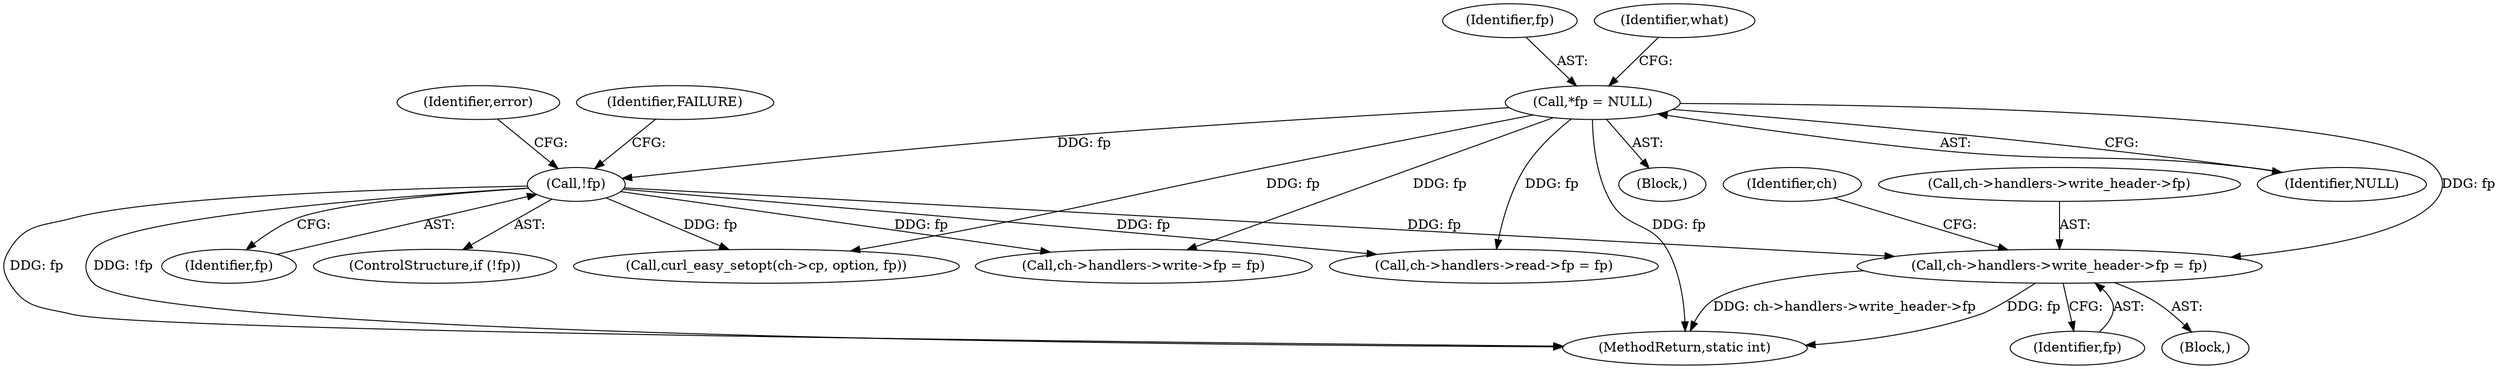 digraph "0_php_124fb22a13fafa3648e4e15b4f207c7096d8155e@API" {
"1000641" [label="(Call,ch->handlers->write_header->fp = fp)"];
"1000435" [label="(Call,!fp)"];
"1000388" [label="(Call,*fp = NULL)"];
"1000843" [label="(Call,curl_easy_setopt(ch->cp, option, fp))"];
"1000441" [label="(Identifier,error)"];
"1000649" [label="(Identifier,fp)"];
"1000386" [label="(Block,)"];
"1000525" [label="(Call,ch->handlers->write->fp = fp)"];
"1000388" [label="(Call,*fp = NULL)"];
"1000436" [label="(Identifier,fp)"];
"1000741" [label="(Call,ch->handlers->read->fp = fp)"];
"1000390" [label="(Identifier,NULL)"];
"1000631" [label="(Block,)"];
"1000439" [label="(Identifier,FAILURE)"];
"1000434" [label="(ControlStructure,if (!fp))"];
"1000641" [label="(Call,ch->handlers->write_header->fp = fp)"];
"1000389" [label="(Identifier,fp)"];
"1000394" [label="(Identifier,what)"];
"1000654" [label="(Identifier,ch)"];
"1000435" [label="(Call,!fp)"];
"1000642" [label="(Call,ch->handlers->write_header->fp)"];
"1001927" [label="(MethodReturn,static int)"];
"1000641" -> "1000631"  [label="AST: "];
"1000641" -> "1000649"  [label="CFG: "];
"1000642" -> "1000641"  [label="AST: "];
"1000649" -> "1000641"  [label="AST: "];
"1000654" -> "1000641"  [label="CFG: "];
"1000641" -> "1001927"  [label="DDG: fp"];
"1000641" -> "1001927"  [label="DDG: ch->handlers->write_header->fp"];
"1000435" -> "1000641"  [label="DDG: fp"];
"1000388" -> "1000641"  [label="DDG: fp"];
"1000435" -> "1000434"  [label="AST: "];
"1000435" -> "1000436"  [label="CFG: "];
"1000436" -> "1000435"  [label="AST: "];
"1000439" -> "1000435"  [label="CFG: "];
"1000441" -> "1000435"  [label="CFG: "];
"1000435" -> "1001927"  [label="DDG: fp"];
"1000435" -> "1001927"  [label="DDG: !fp"];
"1000388" -> "1000435"  [label="DDG: fp"];
"1000435" -> "1000525"  [label="DDG: fp"];
"1000435" -> "1000741"  [label="DDG: fp"];
"1000435" -> "1000843"  [label="DDG: fp"];
"1000388" -> "1000386"  [label="AST: "];
"1000388" -> "1000390"  [label="CFG: "];
"1000389" -> "1000388"  [label="AST: "];
"1000390" -> "1000388"  [label="AST: "];
"1000394" -> "1000388"  [label="CFG: "];
"1000388" -> "1001927"  [label="DDG: fp"];
"1000388" -> "1000525"  [label="DDG: fp"];
"1000388" -> "1000741"  [label="DDG: fp"];
"1000388" -> "1000843"  [label="DDG: fp"];
}
